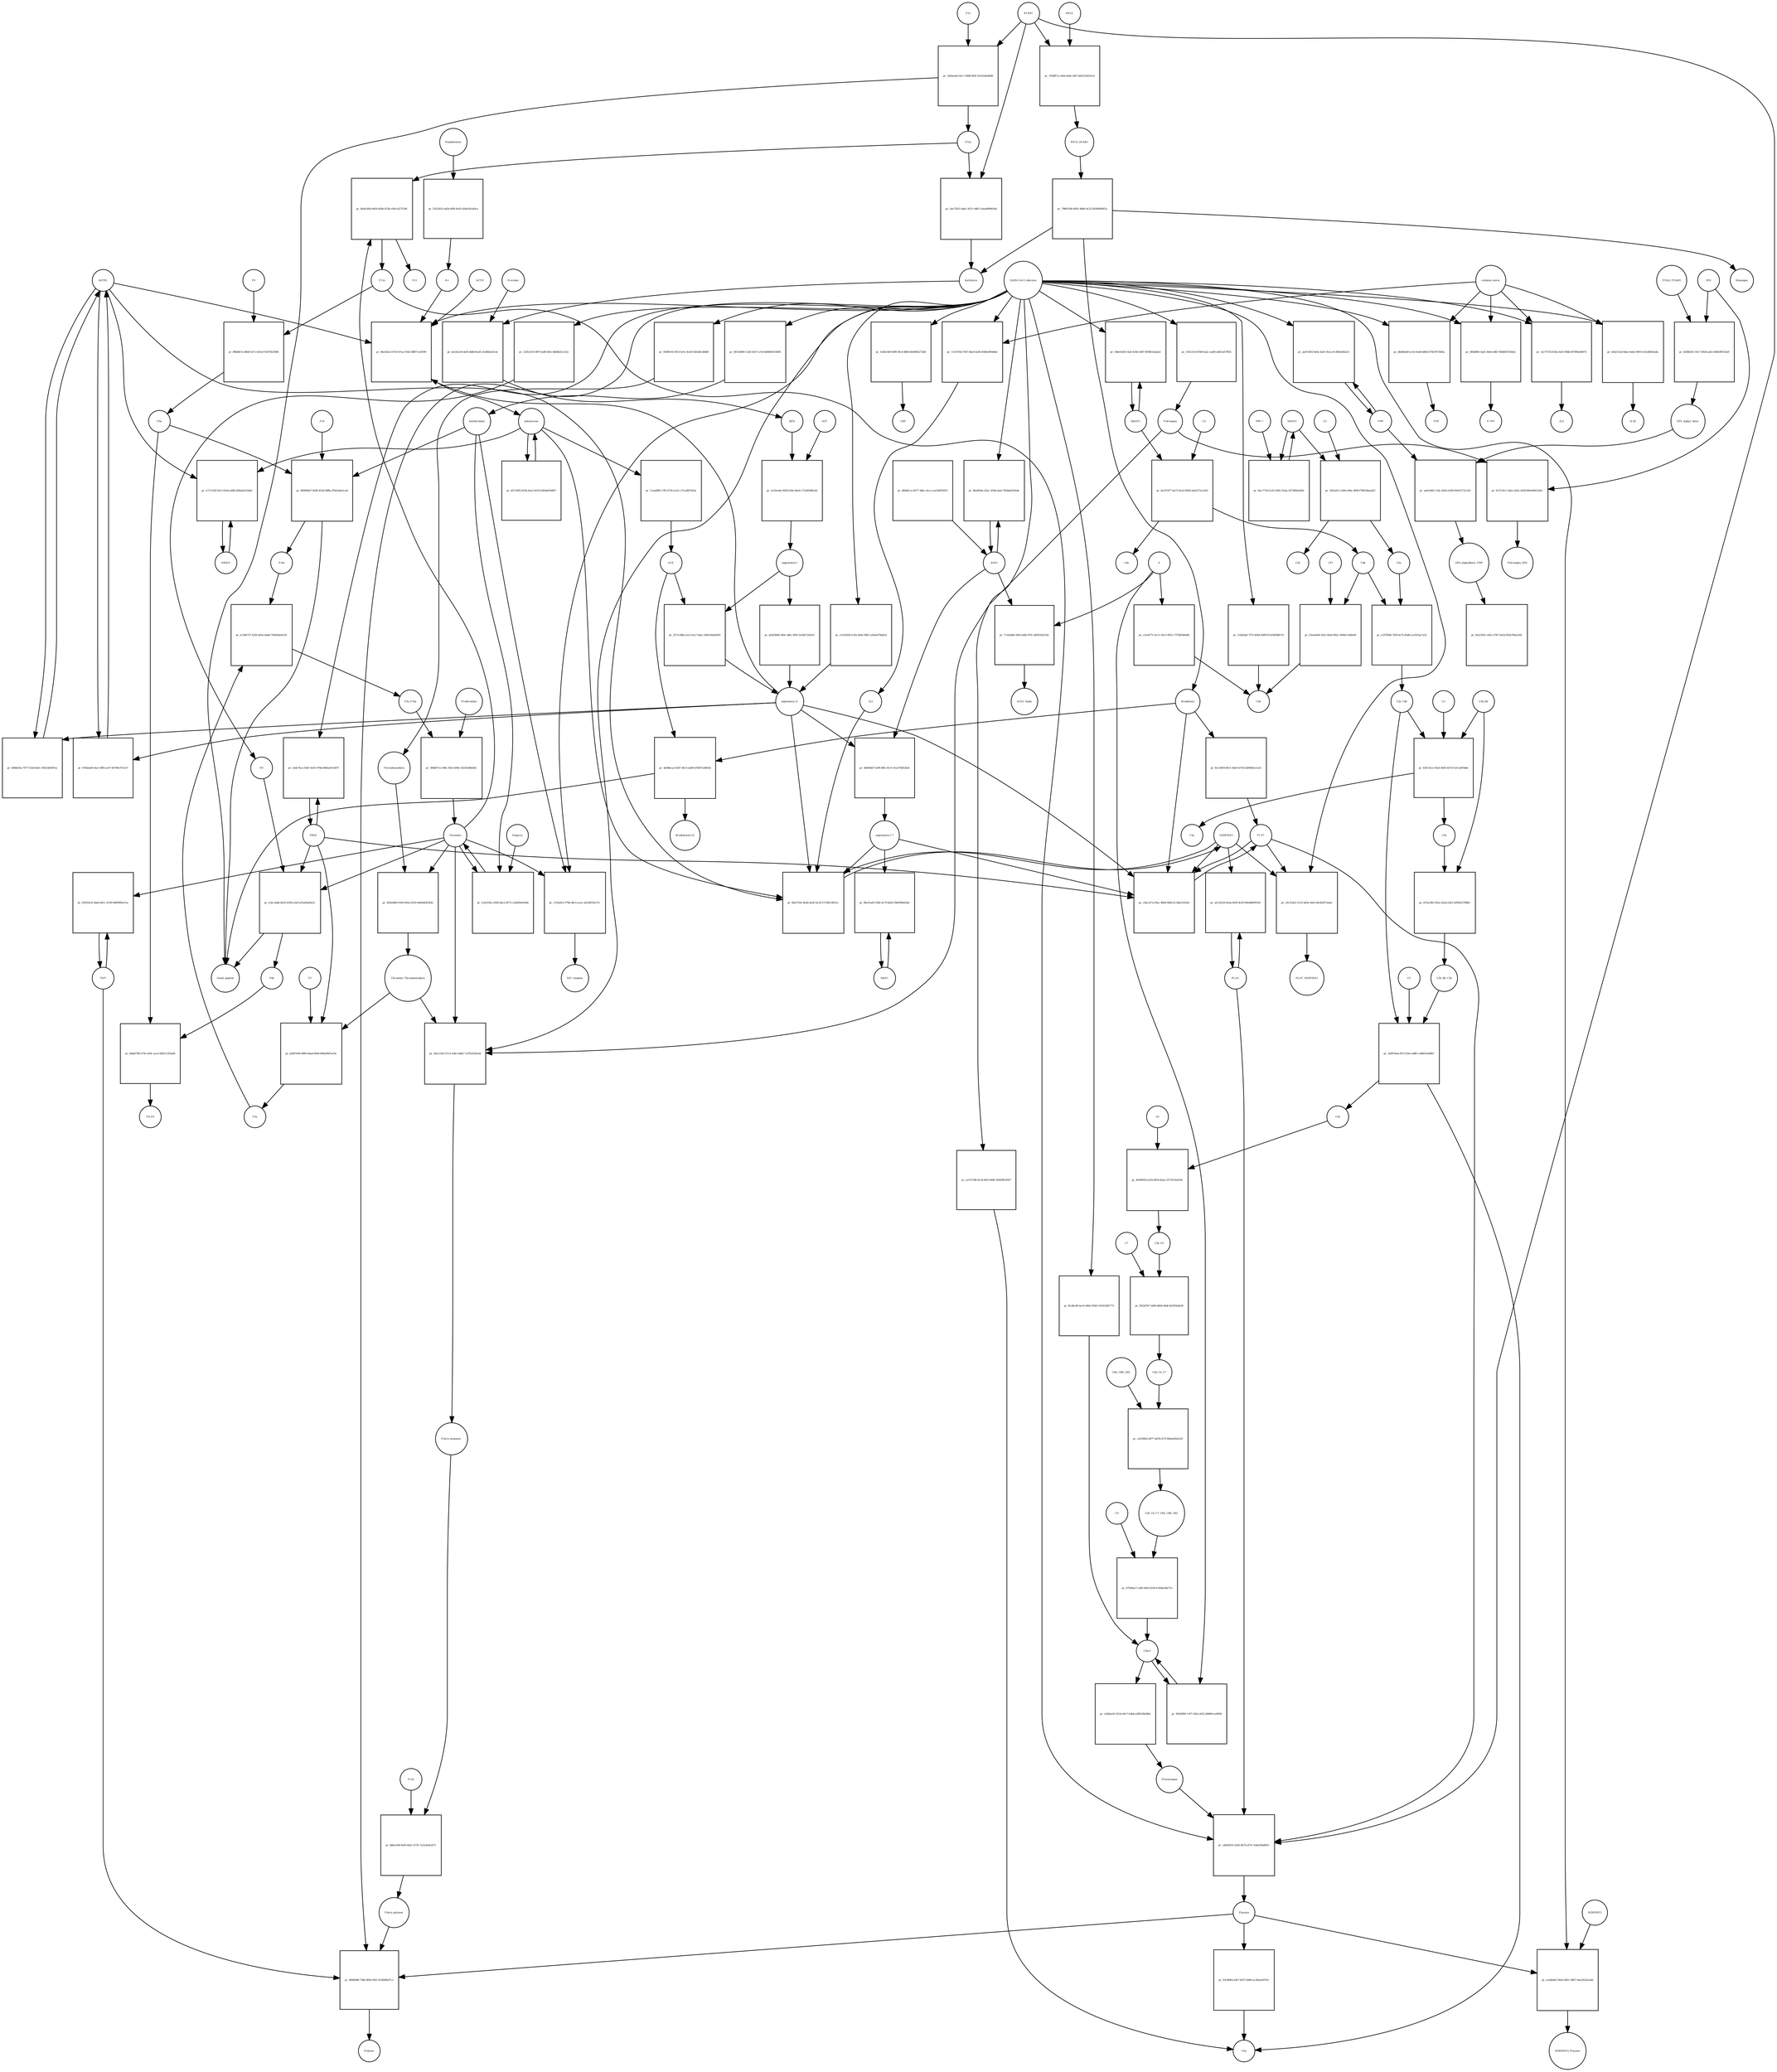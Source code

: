 strict digraph  {
F8 [annotation="urn_miriam_hgnc_3546|urn_miriam_taxonomy_9606", bipartite=0, cls=macromolecule, fontsize=4, label=F8, shape=circle];
"pr_a3ac3adb-0d32-4338-a3a9-ef1ad1bd5a5c" [annotation="", bipartite=1, cls=process, fontsize=4, label="pr_a3ac3adb-0d32-4338-a3a9-ef1ad1bd5a5c", shape=square];
"Small peptide" [annotation=urn_miriam_mesh_D010446, bipartite=0, cls=macromolecule, fontsize=4, label="Small peptide", shape=circle];
F8a [annotation="urn_miriam_hgnc.symbol_F8|urn_miriam_mesh_D015944|urn_miriam_taxonomy_9606", bipartite=0, cls=macromolecule, fontsize=4, label=F8a, shape=circle];
Thrombin [annotation="urn_miriam_hgnc_3535|urn_miriam_taxonomy_9606", bipartite=0, cls=macromolecule, fontsize=4, label=Thrombin, shape=circle];
PROC [annotation="urn_miriam_hgnc_9451|urn_miriam_taxonomy_9606", bipartite=0, cls=macromolecule, fontsize=4, label=PROC, shape=circle];
AGTR1 [annotation=urn_miriam_hgnc_336, bipartite=0, cls=macromolecule, fontsize=4, label=AGTR1, shape=circle];
"pr_fd9dd16a-7077-432d-befc-1f821db587ea" [annotation="", bipartite=1, cls=process, fontsize=4, label="pr_fd9dd16a-7077-432d-befc-1f821db587ea", shape=square];
"angiotensin II" [annotation="urn_miriam_obo.chebi_CHEBI%3A2718|urn_miriam_taxonomy_9606", bipartite=0, cls="simple chemical", fontsize=4, label="angiotensin II", shape=circle];
NR3C2 [annotation="", bipartite=0, cls=macromolecule, fontsize=4, label=NR3C2, shape=circle];
"pr_e711323f-f413-410d-a488-d58abb1624eb" [annotation="", bipartite=1, cls=process, fontsize=4, label="pr_e711323f-f413-410d-a488-d58abb1624eb", shape=square];
aldosterone [annotation="urn_miriam_obo.chebi_CHEBI%3A27584", bipartite=0, cls="simple chemical", fontsize=4, label=aldosterone, shape=circle];
"pr_d57cf6f5-655b-4ea2-bb7b-b5fde60366f7" [annotation="", bipartite=1, cls=process, fontsize=4, label="pr_d57cf6f5-655b-4ea2-bb7b-b5fde60366f7", shape=square];
SERPINE1 [annotation="", bipartite=0, cls=macromolecule, fontsize=4, label=SERPINE1, shape=circle];
"pr_6be57fd1-8e4b-4a45-bc30-27c9821491e1" [annotation="", bipartite=1, cls=process, fontsize=4, label="pr_6be57fd1-8e4b-4a45-bc30-27c9821491e1", shape=square];
"angiotensin I-7" [annotation="urn_miriam_obo.chebi_CHEBI%3A55438|urn_miriam_taxonomy_9606", bipartite=0, cls="simple chemical", fontsize=4, label="angiotensin I-7", shape=circle];
IL6 [annotation="urn_miriam_hgnc_6018|urn_miriam_taxonomy_9606", bipartite=0, cls=macromolecule, fontsize=4, label=IL6, shape=circle];
"pr_40a562a3-07c6-47aa-9342-88ff7ceef590" [annotation="", bipartite=1, cls=process, fontsize=4, label="pr_40a562a3-07c6-47aa-9342-88ff7ceef590", shape=square];
"SARS-CoV-2 infection" [annotation="urn_miriam_taxonomy_2697049|urn_miriam_mesh_D012327", bipartite=0, cls=phenotype, fontsize=4, label="SARS-CoV-2 infection", shape=circle];
"K+" [annotation="urn_miriam_obo.chebi_CHEBI%3A29103", bipartite=0, cls="simple chemical", fontsize=4, label="K+", shape=circle];
ACTH [annotation=urn_miriam_hgnc_9201, bipartite=0, cls="simple chemical", fontsize=4, label=ACTH, shape=circle];
"pr_cc01020b-5c83-444e-99b7-a34ee07bbd1d" [annotation="", bipartite=1, cls=process, fontsize=4, label="pr_cc01020b-5c83-444e-99b7-a34ee07bbd1d", shape=square];
Bradykinin [annotation="urn_miriam_obo.chebi_CHEBI%3A3165|urn_miriam_taxonomy_9606", bipartite=0, cls=macromolecule, fontsize=4, label=Bradykinin, shape=circle];
"pr_4a9bbcaa-63d7-4613-ab49-b76857a4663d" [annotation="", bipartite=1, cls=process, fontsize=4, label="pr_4a9bbcaa-63d7-4613-ab49-b76857a4663d", shape=square];
"Bradykinin(1-5)" [annotation="urn_miriam_mesh_C079000|urn_miriam_taxonomy_9606", bipartite=0, cls=macromolecule, fontsize=4, label="Bradykinin(1-5)", shape=circle];
ACE [annotation="urn_miriam_hgnc_2707|urn_miriam_taxonomy_9606", bipartite=0, cls=macromolecule, fontsize=4, label=ACE, shape=circle];
"pr_8e125ffd-6611-44e0-b754-d2096d1a1ea5" [annotation="", bipartite=1, cls=process, fontsize=4, label="pr_8e125ffd-6611-44e0-b754-d2096d1a1ea5", shape=square];
PLAT [annotation="urn_miriam_hgnc_9051|urn_miriam_taxonomy_9606", bipartite=0, cls=macromolecule, fontsize=4, label=PLAT, shape=circle];
"pr_478aba60-0acf-4ff8-ac67-66789c97a147" [annotation="", bipartite=1, cls=process, fontsize=4, label="pr_478aba60-0acf-4ff8-ac67-66789c97a147", shape=square];
MAS1 [annotation="", bipartite=0, cls=macromolecule, fontsize=4, label=MAS1, shape=circle];
"pr_8bc91a83-26bf-4c79-bd22-f9df369e62de" [annotation="", bipartite=1, cls=process, fontsize=4, label="pr_8bc91a83-26bf-4c79-bd22-f9df369e62de", shape=square];
Fibrinogen [annotation="urn_miriam_pubmed_19296670|urn_miriam_obo.go_GO%3A0005577|urn_miriam_hgnc_3661|urn_miriam_hgnc_3662|urn_miriam_hgnc_3694|urn_miriam_taxonomy_9606", bipartite=0, cls=complex, fontsize=4, label=Fibrinogen, shape=circle];
"pr_0e7219c1-5dee-443e-a058-8feb49651de5" [annotation="", bipartite=1, cls=process, fontsize=4, label="pr_0e7219c1-5dee-443e-a058-8feb49651de5", shape=square];
GP6 [annotation="urn_miriam_hgnc_HGNC%3A14388|urn_miriam_taxonomy_9606", bipartite=0, cls=macromolecule, fontsize=4, label=GP6, shape=circle];
Fibrinogen_GP6 [annotation="urn_miriam_pubmed_19296670|urn_miriam_obo.go_GO%3A0005577|urn_miriam_hgnc_HGNC%3A14388|urn_miriam_taxonomy_9606", bipartite=0, cls=complex, fontsize=4, label=Fibrinogen_GP6, shape=circle];
GP6_alpha2_beta1 [annotation="urn_miriam_pubmed_25051961|urn_miriam_taxonomy_10090|urn_miriam_hgnc_14338|urn_miriam_hgnc_6137|urn_miriam_hgnc_6153", bipartite=0, cls=complex, fontsize=4, label=GP6_alpha2_beta1, shape=circle];
"pr_aa6c0d2f-124c-4d16-a938-09451272c243" [annotation="", bipartite=1, cls=process, fontsize=4, label="pr_aa6c0d2f-124c-4d16-a938-09451272c243", shape=square];
VWF [annotation="urn_miriam_hgnc_12726|urn_miriam_taxonomy_9606", bipartite=0, cls=macromolecule, fontsize=4, label=VWF, shape=circle];
GP6_alpha2beta1_VWF [annotation="urn_miriam_pubmed_25051961|urn_miriam_taxonomy_10090|urn_miriam_hgnc_14338|urn_miriam_hgnc_6137|urn_miriam_hgnc_6153|urn_miriam_hgnc_12726", bipartite=0, cls=complex, fontsize=4, label=GP6_alpha2beta1_VWF, shape=circle];
"pr_42fb8291-5417-4928-aefa-658b3f951be9" [annotation="", bipartite=1, cls=process, fontsize=4, label="pr_42fb8291-5417-4928-aefa-658b3f951be9", shape=square];
ITGA2_ITGAB1 [annotation="urn_miriam_intact_EBI-16428357|urn_miriam_hgnc_6137|urn_miriam_hgnc_6153|urn_miriam_taxonomy_9606", bipartite=0, cls=complex, fontsize=4, label=ITGA2_ITGAB1, shape=circle];
"pr_05a5393c-e85c-47b7-be5d-f02b79d2e345" [annotation="", bipartite=1, cls="omitted process", fontsize=4, label="pr_05a5393c-e85c-47b7-be5d-f02b79d2e345", shape=square];
"Fibrin polymer" [annotation="urn_miriam_mesh_C465961|urn_miriam_taxonomy_9606", bipartite=0, cls=macromolecule, fontsize=4, label="Fibrin polymer", shape=circle];
"pr_4806fd8f-73b6-4f6b-9561-fe300dfef7c2" [annotation="", bipartite=1, cls=process, fontsize=4, label="pr_4806fd8f-73b6-4f6b-9561-fe300dfef7c2", shape=square];
"D-dimer" [annotation="urn_miriam_pubmed_19008457|urn_miriam_mesh_C036309|urn_miriam_taxonomy_9606", bipartite=0, cls=macromolecule, fontsize=4, label="D-dimer", shape=circle];
Plasmin [annotation="urn_miriam_hgnc.symbol_PLG|urn_miriam_mesh_D005341|urn_miriam_brenda_3.4.21.7|urn_miriam_taxonomy_9606", bipartite=0, cls=macromolecule, fontsize=4, label=Plasmin, shape=circle];
TAFI [annotation="urn_miriam_hgnc_1546|urn_miriam_taxonomy_9606", bipartite=0, cls=macromolecule, fontsize=4, label=TAFI, shape=circle];
"Fibrin monomer" [annotation="urn_miriam_mesh_C011468|urn_miriam_taxonomy_9606", bipartite=0, cls=macromolecule, fontsize=4, label="Fibrin monomer", shape=circle];
"pr_b8fac049-6ef0-442c-b735-7a21de9a2671" [annotation="", bipartite=1, cls=process, fontsize=4, label="pr_b8fac049-6ef0-442c-b735-7a21de9a2671", shape=square];
F13a [annotation="urn_miriam_hgnc.symbol_F13|urn_miriam_mesh_D026122|urn_miriam_brenda_2.3.2.13|urn_miriam_taxonomy_9606", bipartite=0, cls=macromolecule, fontsize=4, label=F13a, shape=circle];
"pr_dbb46eb9-ec2d-4edd-b8b9-d78c9f729d3a" [annotation="", bipartite=1, cls=process, fontsize=4, label="pr_dbb46eb9-ec2d-4edd-b8b9-d78c9f729d3a", shape=square];
TNF [annotation="urn_miriam_hgnc_11892|urn_miriam_taxonomy_9606", bipartite=0, cls=macromolecule, fontsize=4, label=TNF, shape=circle];
"cytokine storm" [annotation="urn_miriam_pubmed_2504360|urn_miriam_taxonomy_9606", bipartite=0, cls=phenotype, fontsize=4, label="cytokine storm", shape=circle];
"pr_03c8f0fd-a0e7-4637-b669-ac2bb2ed7621" [annotation="", bipartite=1, cls=process, fontsize=4, label="pr_03c8f0fd-a0e7-4637-b669-ac2bb2ed7621", shape=square];
C5a [annotation="urn_miriam_hgnc.symbol_C5|urn_miriam_mesh_D015936|urn_miriam_taxonomy_9606", bipartite=0, cls=macromolecule, fontsize=4, label=C5a, shape=circle];
"pr_e3bb2e43-9124-49c7-b3b8-a28f169a9fb4" [annotation="", bipartite=1, cls=process, fontsize=4, label="pr_e3bb2e43-9124-49c7-b3b8-a28f169a9fb4", shape=square];
Plasminogen [annotation="urn_miriam_hgnc_9071|urn_miriam_taxonomy_9606", bipartite=0, cls=macromolecule, fontsize=4, label=Plasminogen, shape=circle];
"C5b-9" [annotation="urn_miriam_obo.go_GO%3A0005579|urn_miriam_mesh_D015938|urn_miriam_mesh_D050776|urn_miriam_hgnc_1339|urn_miriam_hgnc_1346|urn_miriam_hgnc_1352|urn_miriam_hgnc_1353|urn_miriam_hgnc_1354|urn_miriam_hgnc_1358|urn_miriam_taxonomy_9606", bipartite=0, cls=complex, fontsize=4, label="C5b-9", shape=circle];
C2 [annotation="urn_miriam_hgnc_1248|urn_miriam_taxonomy_9606", bipartite=0, cls=macromolecule, fontsize=4, label=C2, shape=circle];
"pr_34f3a911-a045-406c-8f08-f78b10baed25" [annotation="", bipartite=1, cls=process, fontsize=4, label="pr_34f3a911-a045-406c-8f08-f78b10baed25", shape=square];
C2a [annotation="urn_miriam_hgnc.symbol_C2|urn_miriam_mesh_D050678|urn_miriam_taxonomy_9606", bipartite=0, cls=macromolecule, fontsize=4, label=C2a, shape=circle];
C2b [annotation="urn_miriam_hgnc.symbol_C2|urn_miriam_mesh_D050679|urn_miriam_taxonomy_9606", bipartite=0, cls=macromolecule, fontsize=4, label=C2b, shape=circle];
MASP1 [annotation="urn_miriam_hgnc_6901|urn_miriam_taxonomy_9606", bipartite=0, cls=macromolecule, fontsize=4, label=MASP1, shape=circle];
"pr_4fbd8fbf-5ad1-4b0e-b8b7-80d0837b56e2" [annotation="", bipartite=1, cls=process, fontsize=4, label="pr_4fbd8fbf-5ad1-4b0e-b8b7-80d0837b56e2", shape=square];
IL2RA [annotation="urn_miriam_hgnc_6008|urn_miriam_taxonomy_9606", bipartite=0, cls=macromolecule, fontsize=4, label=IL2RA, shape=circle];
"pr_1a1757d3-834a-4ef3-96bb-f87896e84f74" [annotation="", bipartite=1, cls=process, fontsize=4, label="pr_1a1757d3-834a-4ef3-96bb-f87896e84f74", shape=square];
IL8 [annotation="urn_miriam_hgnc_6025|urn_miriam_taxonomy_9606", bipartite=0, cls=macromolecule, fontsize=4, label=IL8, shape=circle];
"pr_a15157db-0c24-481f-b84f-39362ffe9507" [annotation="", bipartite=1, cls=process, fontsize=4, label="pr_a15157db-0c24-481f-b84f-39362ffe9507", shape=square];
"pr_1114781d-7fd7-4be4-be0b-459be0f0d4de" [annotation="", bipartite=1, cls=process, fontsize=4, label="pr_1114781d-7fd7-4be4-be0b-459be0f0d4de", shape=square];
"pr_42b2132d-6dea-4ede-9491-b15edf642a8a" [annotation="", bipartite=1, cls=process, fontsize=4, label="pr_42b2132d-6dea-4ede-9491-b15edf642a8a", shape=square];
IL1B [annotation="urn_miriam_hgnc_5992|urn_miriam_taxonomy_9606", bipartite=0, cls=macromolecule, fontsize=4, label=IL1B, shape=circle];
Prorenin [annotation="urn_miriam_hgnc_9958|urn_miriam_taxonomy_9606", bipartite=0, cls=macromolecule, fontsize=4, label=Prorenin, shape=circle];
"pr_da1d2ce8-def4-4d8d-8e26-cfa9b62e5e3a" [annotation="", bipartite=1, cls=process, fontsize=4, label="pr_da1d2ce8-def4-4d8d-8e26-cfa9b62e5e3a", shape=square];
REN [annotation="urn_miriam_hgnc.symbol_REN|urn_miriam_taxonomy_9606", bipartite=0, cls=macromolecule, fontsize=4, label=REN, shape=circle];
Kallikrein [annotation="urn_miriam_hgnc.symbol_KLKB1|urn_miriam_mesh_D020842|urn_miriam_brenda_3.4.21.34|urn_miriam_taxonomy_9606", bipartite=0, cls=macromolecule, fontsize=4, label=Kallikrein, shape=circle];
KLKB1 [annotation="urn_miriam_hgnc_6371|urn_miriam_taxonomy_9606", bipartite=0, cls=macromolecule, fontsize=4, label=KLKB1, shape=circle];
"pr_3ee73021-b6a1-457c-94b7-cbaa989903e8" [annotation="", bipartite=1, cls=process, fontsize=4, label="pr_3ee73021-b6a1-457c-94b7-cbaa989903e8", shape=square];
F12a [annotation="urn_miriam_hgnc.symbol_F12|urn_miriam_mesh_D015956|urn_miriam_brenda_3.4.21.38|urn_miriam_taxonomy_9606", bipartite=0, cls=macromolecule, fontsize=4, label=F12a, shape=circle];
"pr_5f490c92-0f10-4c6c-8cd5-0d32bfc4b66f" [annotation="", bipartite=1, cls=process, fontsize=4, label="pr_5f490c92-0f10-4c6c-8cd5-0d32bfc4b66f", shape=square];
Thrombomodulin [annotation="urn_miriam_hgnc_11784|urn_miriam_taxonomy_9606", bipartite=0, cls=macromolecule, fontsize=4, label=Thrombomodulin, shape=circle];
"pr_ecdde8e5-90a6-482c-96b7-9aa1822ee3ab" [annotation="", bipartite=1, cls=process, fontsize=4, label="pr_ecdde8e5-90a6-482c-96b7-9aa1822ee3ab", shape=square];
SERPINF2 [annotation="urn_miriam_hgnc_9075|urn_miriam_taxonomy_9606", bipartite=0, cls=macromolecule, fontsize=4, label=SERPINF2, shape=circle];
SERPINF2_Plasmin [annotation="urn_miriam_pubmed_2437112|urn_miriam_biogrid_314240|urn_miriam_hgnc_9075|urn_miriam_mesh_D005341|urn_miriam_taxonomy_9606", bipartite=0, cls=complex, fontsize=4, label=SERPINF2_Plasmin, shape=circle];
"pr_11db2bef-7f75-4944-8099-87a03858817d" [annotation="", bipartite=1, cls=process, fontsize=4, label="pr_11db2bef-7f75-4944-8099-87a03858817d", shape=square];
C4d [annotation="urn_miriam_hgnc.symbol_C4b|urn_miriam_mesh_C032261|urn_miriam_taxonomy_9606", bipartite=0, cls=macromolecule, fontsize=4, label=C4d, shape=circle];
"pr_ffcd6c98-be14-48b2-9540-1914528f1775" [annotation="", bipartite=1, cls=process, fontsize=4, label="pr_ffcd6c98-be14-48b2-9540-1914528f1775", shape=square];
"pr_cbdc7bca-63b7-4e61-87bb-8fb4a431467f" [annotation="", bipartite=1, cls=process, fontsize=4, label="pr_cbdc7bca-63b7-4e61-87bb-8fb4a431467f", shape=square];
"pr_aed7e4f2-9a9a-4a01-9a1a-0c380a83b2c4" [annotation="", bipartite=1, cls=process, fontsize=4, label="pr_aed7e4f2-9a9a-4a01-9a1a-0c380a83b2c4", shape=square];
"pr_3c6bc640-84f0-4fc4-8bf8-b0e9982272b0" [annotation="", bipartite=1, cls=process, fontsize=4, label="pr_3c6bc640-84f0-4fc4-8bf8-b0e9982272b0", shape=square];
CRP [annotation="urn_miriam_hgnc_2367|urn_miriam_taxonomy_9606", bipartite=0, cls=macromolecule, fontsize=4, label=CRP, shape=circle];
"pr_9024f90f-1107-42b3-af22-d98061ce8958" [annotation="", bipartite=1, cls=process, fontsize=4, label="pr_9024f90f-1107-42b3-af22-d98061ce8958", shape=square];
S [annotation="urn_miriam_uniprot_P0DTC2|urn_miriam_uniprot_P59594|urn_miriam_taxonomy_2697049", bipartite=0, cls=macromolecule, fontsize=4, label=S, shape=circle];
"pr_c3ce877c-6c7c-45c3-9f32-c7f7d05064d8" [annotation="", bipartite=1, cls=process, fontsize=4, label="pr_c3ce877c-6c7c-45c3-9f32-c7f7d05064d8", shape=square];
"pr_5bf49dd7-fa99-4f8c-9c31-61e279d52be0" [annotation="", bipartite=1, cls=process, fontsize=4, label="pr_5bf49dd7-fa99-4f8c-9c31-61e279d52be0", shape=square];
ACE2 [annotation="urn_miriam_hgnc_13557|urn_miriam_taxonomy_9606", bipartite=0, cls=macromolecule, fontsize=4, label=ACE2, shape=circle];
"pr_df6db1ce-6077-44bc-afce-cea52887bf53" [annotation="", bipartite=1, cls=process, fontsize=4, label="pr_df6db1ce-6077-44bc-afce-cea52887bf53", shape=square];
"pr_7110a6b4-5603-4dfe-87fc-aff9556321dc" [annotation="", bipartite=1, cls=process, fontsize=4, label="pr_7110a6b4-5603-4dfe-87fc-aff9556321dc", shape=square];
ACE2_Spike [annotation="urn_miriam_pdb_6CS2|urn_miriam_hgnc_13557|urn_miriam_uniprot_P0DTC2|urn_miriam_taxonomy_9606|urn_miriam_taxonomy_2697049", bipartite=0, cls=complex, fontsize=4, label=ACE2_Spike, shape=circle];
"pr_8fa0954a-d3ac-4548-abaf-7b04de6302de" [annotation="", bipartite=1, cls=process, fontsize=4, label="pr_8fa0954a-d3ac-4548-abaf-7b04de6302de", shape=square];
"pr_00143800-1226-4167-a7e9-b66600314085" [annotation="", bipartite=1, cls=process, fontsize=4, label="pr_00143800-1226-4167-a7e9-b66600314085", shape=square];
Antithrombin [annotation="urn_miriam_hgnc_775|urn_miriam_taxonomy_9606", bipartite=0, cls=macromolecule, fontsize=4, label=Antithrombin, shape=circle];
"pr_12052310-d87f-4a8f-bf5e-4b8db33c252c" [annotation="", bipartite=1, cls=process, fontsize=4, label="pr_12052310-d87f-4a8f-bf5e-4b8db33c252c", shape=square];
C4b [annotation="urn_miriam_hgnc_1324|urn_miriam_taxonomy_9606", bipartite=0, cls=macromolecule, fontsize=4, label=C4b, shape=circle];
"pr_53ee6444-35e5-40a0-802c-069d1c5d6e69" [annotation="", bipartite=1, cls=process, fontsize=4, label="pr_53ee6444-35e5-40a0-802c-069d1c5d6e69", shape=square];
CFI [annotation="urn_miriam_hgnc_2771|urn_miriam_taxonomy_9606", bipartite=0, cls=macromolecule, fontsize=4, label=CFI, shape=circle];
C3b [annotation="urn_miriam_hgnc.symbol_C3|urn_miriam_mesh_D003179|urn_miriam_taxonomy_9606", bipartite=0, cls=macromolecule, fontsize=4, label=C3b, shape=circle];
"pr_ef32e380-583a-42ad-a5b3-5e90425788b5" [annotation="", bipartite=1, cls=process, fontsize=4, label="pr_ef32e380-583a-42ad-a5b3-5e90425788b5", shape=square];
C3b_Bb [annotation="urn_miriam_pubmed_12440962|urn_miriam_brenda_3.4.21.47|urn_miriam_mesh_D051561|urn_miriam_mesh_D003179|urn_miriam_hgnc_1037|urn_miriam_taxonomy_9606", bipartite=0, cls=complex, fontsize=4, label=C3b_Bb, shape=circle];
C3b_Bb_C3b [annotation="urn_miriam_pubmed_12440962|urn_miriam_brenda_34.4.21.47|urn_miriam_mesh_D051566|urn_miriam_mesh_D003179|urn_miriam_hgnc_1037|urn_miriam_taxonomy_9606", bipartite=0, cls=complex, fontsize=4, label=C3b_Bb_C3b, shape=circle];
"pr_e197f0d6-763f-4a75-85d6-ca181faa7a52" [annotation="", bipartite=1, cls=process, fontsize=4, label="pr_e197f0d6-763f-4a75-85d6-ca181faa7a52", shape=square];
C2a_C4b [annotation="urn_miriam_mesh_D051574|urn_miriam_brenda_3.4.21.43|urn_miriam_mesh_D050678|urn_miriam_hgnc_1324|urn_miriam_taxonomy_9606", bipartite=0, cls=complex, fontsize=4, label=C2a_C4b, shape=circle];
C4 [annotation="urn_miriam_mesh_D00318|urn_miriam_taxonomy_9606", bipartite=0, cls=macromolecule, fontsize=4, label=C4, shape=circle];
"pr_6a167477-ba73-4a1d-992d-0a42372ca563" [annotation="", bipartite=1, cls=process, fontsize=4, label="pr_6a167477-ba73-4a1d-992d-0a42372ca563", shape=square];
C4a [annotation="urn_miriam_hgnc_1323|urn_miriam_taxonomy_9606", bipartite=0, cls=macromolecule, fontsize=4, label=C4a, shape=circle];
MASP2 [annotation="urn_miriam_hgnc_6902|urn_miriam_taxonomy_9606", bipartite=0, cls=macromolecule, fontsize=4, label=MASP2, shape=circle];
"pr_fdcc77e9-2c61-4941-91da-2073bfba9d20" [annotation="", bipartite=1, cls=process, fontsize=4, label="pr_fdcc77e9-2c61-4941-91da-2073bfba9d20", shape=square];
MBL2 [annotation="urn_miriam_hgnc_6902|urn_miriam_taxonomy_9606", bipartite=0, cls=macromolecule, fontsize=4, label=MBL2, shape=circle];
"pr_5b6e43e8-14a0-429e-b387-8f5861ebafa2" [annotation="", bipartite=1, cls=process, fontsize=4, label="pr_5b6e43e8-14a0-429e-b387-8f5861ebafa2", shape=square];
PLAU [annotation="urn_miriam_hgnc_9052|urn_miriam_taxonomy_9606", bipartite=0, cls=macromolecule, fontsize=4, label=PLAU, shape=circle];
"pr_afc24229-d1da-463f-9e29-00edb8f09100" [annotation="", bipartite=1, cls=process, fontsize=4, label="pr_afc24229-d1da-463f-9e29-00edb8f09100", shape=square];
C5b_C6_C7_C8A_C8B_C8G [annotation="urn_miriam_pubmed_28630159|urn_miriam_mesh_C042295|urn_miriam_mesh_D050776|urn_miriam_hgnc_1339|urn_miriam_hgnc_1352|urn_miriam_hgnc_1353|urn_miriam_hgnc_1354|urn_miriam_taxonomy_9606", bipartite=0, cls=complex, fontsize=4, label=C5b_C6_C7_C8A_C8B_C8G, shape=circle];
"pr_07928ae7-e3bf-445f-b558-67d3be56b77a" [annotation="", bipartite=1, cls=process, fontsize=4, label="pr_07928ae7-e3bf-445f-b558-67d3be56b77a", shape=square];
C9 [annotation="urn_miriam_hgnc_1358|urn_miriam_taxonomy_9606", bipartite=0, cls=macromolecule, fontsize=4, label=C9, shape=circle];
C5b_C6_C7 [annotation="urn_miriam_pubmed_28630159|urn_miriam_mesh_C037453|urn_miriam_mesh_D050776|urn_miriam_hgnc_1339|urn_miriam_hgnc_1346|urn_miriam_taxonomy_9606", bipartite=0, cls=complex, fontsize=4, label=C5b_C6_C7, shape=circle];
"pr_c45390e5-bf77-4d7b-917f-f8e6e85eb322" [annotation="", bipartite=1, cls=process, fontsize=4, label="pr_c45390e5-bf77-4d7b-917f-f8e6e85eb322", shape=square];
C8A_C8B_C8G [annotation="urn_miriam_mesh_D003185|urn_miriam_hgnc_1353|urn_miriam_hgnc_1352|urn_miriam_hgnc_1354|urn_miriam_taxonomy_9606", bipartite=0, cls=complex, fontsize=4, label=C8A_C8B_C8G, shape=circle];
C5b_C6 [annotation="urn_miriam_mesh_C050974|urn_miriam_mesh_D050776|urn_miriam_hgnc_1339|urn_miriam_taxonomy_9606", bipartite=0, cls=complex, fontsize=4, label=C5b_C6, shape=circle];
"pr_f502d7b7-3d09-4858-9bdf-6fcff5fabf29" [annotation="", bipartite=1, cls=process, fontsize=4, label="pr_f502d7b7-3d09-4858-9bdf-6fcff5fabf29", shape=square];
C7 [annotation="urn_miriam_hgnc_HGNC%3A1346|urn_miriam_taxonomy_9606", bipartite=0, cls=macromolecule, fontsize=4, label=C7, shape=circle];
C5b [annotation="urn_miriam_hgnc.symbol_C5|urn_miriam_mesh_D050776|urn_miriam_taxonomy_9606", bipartite=0, cls=macromolecule, fontsize=4, label=C5b, shape=circle];
"pr_4634f059-a524-4854-82aa-3373553e010e" [annotation="", bipartite=1, cls=process, fontsize=4, label="pr_4634f059-a524-4854-82aa-3373553e010e", shape=square];
C6 [annotation="urn_miriam_hgnc_1339|urn_miriam_taxonomy_9606", bipartite=0, cls=macromolecule, fontsize=4, label=C6, shape=circle];
C5 [annotation="urn_miriam_hgnc_1331|urn_miriam_taxonomy_9606", bipartite=0, cls=macromolecule, fontsize=4, label=C5, shape=circle];
"pr_3a897ba4-f672-43e2-a88f-c5d601ed58b7" [annotation="", bipartite=1, cls=process, fontsize=4, label="pr_3a897ba4-f672-43e2-a88f-c5d601ed58b7", shape=square];
C3 [annotation="urn_miriam_hgnc_1318|urn_miriam_taxonomy_9606", bipartite=0, cls=macromolecule, fontsize=4, label=C3, shape=circle];
"pr_83fc55ce-45a6-4505-827d-5cfc3aff4bde" [annotation="", bipartite=1, cls=process, fontsize=4, label="pr_83fc55ce-45a6-4505-827d-5cfc3aff4bde", shape=square];
C3a [annotation="urn_miriam_hgnc.symbol_C3|urn_miriam_mesh_D015926|urn_miriam_taxonomy_9606", bipartite=0, cls=macromolecule, fontsize=4, label=C3a, shape=circle];
"pr_483ed8f0-9306-445a-8250-0d04db3f249e" [annotation="", bipartite=1, cls=process, fontsize=4, label="pr_483ed8f0-9306-445a-8250-0d04db3f249e", shape=square];
Thrombin_Thrombomodulin [annotation="urn_miriam_pubmed_6282863|urn_miriam_taxonomy_9986|urn_miriam_biogrid_283352|urn_miriam_mesh_D013917|urn_miriam_hgnc_11784", bipartite=0, cls=complex, fontsize=4, label=Thrombin_Thrombomodulin, shape=circle];
"pr_92ac21b1-67c2-43bc-bd82-7cd7b332dc0d" [annotation="", bipartite=1, cls=process, fontsize=4, label="pr_92ac21b1-67c2-43bc-bd82-7cd7b332dc0d", shape=square];
KNG1_KLKB1 [annotation="urn_miriam_pubmed_17598838|urn_miriam_intact_EBI-10087151|urn_miriam_hgnc_6371|urn_miriam_hgnc_6383|urn_miriam_taxonomy_9606", bipartite=0, cls=complex, fontsize=4, label=KNG1_KLKB1, shape=circle];
"pr_798931d0-4691-4b80-9c25-fb5900bf9f1a" [annotation="", bipartite=1, cls=process, fontsize=4, label="pr_798931d0-4691-4b80-9c25-fb5900bf9f1a", shape=square];
Kininogen [annotation="urn_miriam_hgnc.symbol_KNG1|urn_miriam_mesh_D019679|urn_miriam_taxonomy_9606", bipartite=0, cls=macromolecule, fontsize=4, label=Kininogen, shape=circle];
"pr_554123c8-f048-4a2c-aed9-edfe3e57ff5b" [annotation="", bipartite=1, cls=process, fontsize=4, label="pr_554123c8-f048-4a2c-aed9-edfe3e57ff5b", shape=square];
"angiotensin I" [annotation="urn_miriam_obo.chebi_CHEBI%3A2718|urn_miriam_taxonomy_9606", bipartite=0, cls="simple chemical", fontsize=4, label="angiotensin I", shape=circle];
"pr_a6583849-369c-4dfc-9f45-5e5df11b5015" [annotation="", bipartite=1, cls=process, fontsize=4, label="pr_a6583849-369c-4dfc-9f45-5e5df11b5015", shape=square];
"pr_c8c324e2-5123-4d3a-9a0f-0dc8a057ea6a" [annotation="", bipartite=1, cls=process, fontsize=4, label="pr_c8c324e2-5123-4d3a-9a0f-0dc8a057ea6a", shape=square];
PLAT_SERPINE1 [annotation="urn_miriam_pubmed_22449964|urn_miriam_intact_EBI-7800882|urn_miriam_hgnc_9051|urn_miriam_hgnc_8593|urn_miriam_taxonomy_9606", bipartite=0, cls=complex, fontsize=4, label=PLAT_SERPINE1, shape=circle];
"pr_05035ec8-3da0-461c-9138-9d0f96f4e7ee" [annotation="", bipartite=1, cls=process, fontsize=4, label="pr_05035ec8-3da0-461c-9138-9d0f96f4e7ee", shape=square];
"pr_c8ac2e7a-f9ac-48b8-9fdb-b114ba3335e8" [annotation="", bipartite=1, cls=process, fontsize=4, label="pr_c8ac2e7a-f9ac-48b8-9fdb-b114ba3335e8", shape=square];
"pr_1145a6c5-f7b6-48c5-acec-a6148536c37c" [annotation="", bipartite=1, cls=process, fontsize=4, label="pr_1145a6c5-f7b6-48c5-acec-a6148536c37c", shape=square];
"TAT complex" [annotation="urn_miriam_pubmed_22930518|urn_miriam_mesh_C046193|urn_miriam_mesh_D013917|urn_miriam_hgnc_775|urn_miriam_taxonomy_9606", bipartite=0, cls=complex, fontsize=4, label="TAT complex", shape=circle];
"pr_cd0d3919-3a56-4674-af74-7e8a038a8651" [annotation="", bipartite=1, cls=process, fontsize=4, label="pr_cd0d3919-3a56-4674-af74-7e8a038a8651", shape=square];
F11a [annotation="urn_miriam_hgnc.symbol_F11|urn_miriam_mesh_D015945|urn_miriam_brenda_3.4.21.27|urn_miriam_taxonomy_9606", bipartite=0, cls=macromolecule, fontsize=4, label=F11a, shape=circle];
"pr_5cbc939c-e93b-4bc2-8573-c26d39e9249e" [annotation="", bipartite=1, cls=process, fontsize=4, label="pr_5cbc939c-e93b-4bc2-8573-c26d39e9249e", shape=square];
Heparin [annotation="urn_miriam_pubmed_708377|urn_miriam_obo.chebi_CHEBI%3A28304|urn_miriam_taxonomy_9606", bipartite=0, cls="simple chemical", fontsize=4, label=Heparin, shape=circle];
Prothrombin [annotation="urn_miriam_hgnc_3535|urn_miriam_taxonomy_9606", bipartite=0, cls=macromolecule, fontsize=4, label=Prothrombin, shape=circle];
"pr_366b971a-188c-45e5-b9dc-45241b9befb1" [annotation="", bipartite=1, cls=process, fontsize=4, label="pr_366b971a-188c-45e5-b9dc-45241b9befb1", shape=square];
F5a_F10a [annotation="urn_miriam_pubmed_2303476|urn_miriam_mesh_C022475|urn_miriam_mesh_D15943|urn_miriam_mesh_D015951|urn_miriam_taxonomy_9606", bipartite=0, cls=complex, fontsize=4, label=F5a_F10a, shape=circle];
F10a [annotation="urn_miriam_hgnc.symbol_F10|urn_miriam_mesh_D015951|urn_miriam_brenda_3.4.21.6|urn_miriam_taxonomy_9606", bipartite=0, cls=macromolecule, fontsize=4, label=F10a, shape=circle];
"pr_ec3b4757-4250-465e-be6d-700a99a61f20" [annotation="", bipartite=1, cls=process, fontsize=4, label="pr_ec3b4757-4250-465e-be6d-700a99a61f20", shape=square];
F5a [annotation="urn_miriam_hgnc.symbol_F5|urn_miriam_mesh_D015943|urn_miriam_taxonomy_9606", bipartite=0, cls=macromolecule, fontsize=4, label=F5a, shape=circle];
F5 [annotation="urn_miriam_hgnc_3541|urn_miriam_taxonomy_9606", bipartite=0, cls=macromolecule, fontsize=4, label=F5, shape=circle];
"pr_b3b97e66-98f9-44ad-859d-096a99d7ac0e" [annotation="", bipartite=1, cls=process, fontsize=4, label="pr_b3b97e66-98f9-44ad-859d-096a99d7ac0e", shape=square];
F9a [annotation="urn_miriam_hgnc.symbol_F9|urn_miriam_mesh_D015949|urn_miriam_taxonomy_9606", bipartite=0, cls=macromolecule, fontsize=4, label=F9a, shape=circle];
"pr_0ddaf788-274e-429c-ace3-0bf5c15f5ad9" [annotation="", bipartite=1, cls=process, fontsize=4, label="pr_0ddaf788-274e-429c-ace3-0bf5c15f5ad9", shape=square];
F8_F9 [annotation="urn_miriam_pubmed_22471307|urn_miriam_hgnc_3546|urn_miriam_hgnc_35531|urn_miriam_intact_EBI-11621595|urn_miriam_taxonomy_9606", bipartite=0, cls=complex, fontsize=4, label=F8_F9, shape=circle];
F9 [annotation="urn_miriam_hgnc_35531|urn_miriam_taxonomy_9606", bipartite=0, cls=macromolecule, fontsize=4, label=F9, shape=circle];
"pr_8f8d4b7a-86b8-427c-b55d-67d57fb350fb" [annotation="", bipartite=1, cls=process, fontsize=4, label="pr_8f8d4b7a-86b8-427c-b55d-67d57fb350fb", shape=square];
"pr_7056ff7a-cb44-4a8e-af67-bd3512b101c6" [annotation="", bipartite=1, cls=process, fontsize=4, label="pr_7056ff7a-cb44-4a8e-af67-bd3512b101c6", shape=square];
KNG1 [annotation="urn_miriam_hgnc.symbol_6383|urn_miriam_taxonomy_9606", bipartite=0, cls=macromolecule, fontsize=4, label=KNG1, shape=circle];
"pr_8a9a1f64-9d59-456b-913b-c041c6275246" [annotation="", bipartite=1, cls=process, fontsize=4, label="pr_8a9a1f64-9d59-456b-913b-c041c6275246", shape=square];
F11 [annotation="urn_miriam_hgnc_3529|urn_miriam_taxonomy_9606", bipartite=0, cls=macromolecule, fontsize=4, label=F11, shape=circle];
F12 [annotation="urn_miriam_hgnc_3530|urn_miriam_taxonomy_9606", bipartite=0, cls=macromolecule, fontsize=4, label=F12, shape=circle];
"pr_5a85ea6e-0ec7-49d9-8f2f-1b1432be4fd9" [annotation="", bipartite=1, cls=process, fontsize=4, label="pr_5a85ea6e-0ec7-49d9-8f2f-1b1432be4fd9", shape=square];
"pr_5271c68b-a312-4ca7-9aac-649c9edd2959" [annotation="", bipartite=1, cls=process, fontsize=4, label="pr_5271c68b-a312-4ca7-9aac-649c9edd2959", shape=square];
F10 [annotation="urn_miriam_hgnc_3528|urn_miriam_taxonomy_9606", bipartite=0, cls=macromolecule, fontsize=4, label=F10, shape=circle];
"pr_808066d7-0d28-453b-988b-d7b6cbda1cad" [annotation="", bipartite=1, cls=process, fontsize=4, label="pr_808066d7-0d28-453b-988b-d7b6cbda1cad", shape=square];
AGT [annotation="urn_miriam_hgnc_333|urn_miriam_taxonomy_9606", bipartite=0, cls=macromolecule, fontsize=4, label=AGT, shape=circle];
"pr_ec92eade-8950-45fe-8dc8-175a854f8cbd" [annotation="", bipartite=1, cls=process, fontsize=4, label="pr_ec92eade-8950-45fe-8dc8-175a854f8cbd", shape=square];
"pr_11ead9f6-17f0-4730-ac61-c72ca867d16a" [annotation="", bipartite=1, cls=process, fontsize=4, label="pr_11ead9f6-17f0-4730-ac61-c72ca867d16a", shape=square];
"pr_5102361f-ad5d-4f9f-9c63-434a591afdca" [annotation="", bipartite=1, cls=process, fontsize=4, label="pr_5102361f-ad5d-4f9f-9c63-434a591afdca", shape=square];
Hypokalemia [annotation="urn_miriam_mesh_D007008|urn_miriam_taxonomy_9606", bipartite=0, cls=phenotype, fontsize=4, label=Hypokalemia, shape=circle];
F8 -> "pr_a3ac3adb-0d32-4338-a3a9-ef1ad1bd5a5c"  [annotation="", interaction_type=consumption];
"pr_a3ac3adb-0d32-4338-a3a9-ef1ad1bd5a5c" -> "Small peptide"  [annotation="", interaction_type=production];
"pr_a3ac3adb-0d32-4338-a3a9-ef1ad1bd5a5c" -> F8a  [annotation="", interaction_type=production];
F8a -> "pr_0ddaf788-274e-429c-ace3-0bf5c15f5ad9"  [annotation="", interaction_type=consumption];
Thrombin -> "pr_a3ac3adb-0d32-4338-a3a9-ef1ad1bd5a5c"  [annotation="urn_miriam_pubmed_15746105|urn_miriam_taxonomy_9606", interaction_type=catalysis];
Thrombin -> "pr_483ed8f0-9306-445a-8250-0d04db3f249e"  [annotation="", interaction_type=consumption];
Thrombin -> "pr_92ac21b1-67c2-43bc-bd82-7cd7b332dc0d"  [annotation="urn_miriam_pubmed_6282863|urn_miriam_pubmed_28228446|urn_miriam_pubmed_2117226|urn_miriam_taxonomy_9606", interaction_type=catalysis];
Thrombin -> "pr_05035ec8-3da0-461c-9138-9d0f96f4e7ee"  [annotation="urn_miriam_pubmed_23809134|urn_miriam_taxonomy_9823", interaction_type=catalysis];
Thrombin -> "pr_1145a6c5-f7b6-48c5-acec-a6148536c37c"  [annotation="", interaction_type=consumption];
Thrombin -> "pr_5cbc939c-e93b-4bc2-8573-c26d39e9249e"  [annotation="", interaction_type=consumption];
Thrombin -> "pr_8a9a1f64-9d59-456b-913b-c041c6275246"  [annotation="urn_miriam_pubmed_21304106|urn_miriam_pubmed_8631976|urn_miriam_taxonomy_9606", interaction_type=catalysis];
PROC -> "pr_a3ac3adb-0d32-4338-a3a9-ef1ad1bd5a5c"  [annotation="urn_miriam_pubmed_15746105|urn_miriam_taxonomy_9606", interaction_type=inhibition];
PROC -> "pr_cbdc7bca-63b7-4e61-87bb-8fb4a431467f"  [annotation="", interaction_type=consumption];
PROC -> "pr_c8ac2e7a-f9ac-48b8-9fdb-b114ba3335e8"  [annotation="urn_miriam_pubmed_10373228|urn_miriam_pubmed_3124286|urn_miriam_taxonomy_9606|urn_miriam_pubmed_12091055|urn_miriam_pubmed_3096399", interaction_type=inhibition];
PROC -> "pr_b3b97e66-98f9-44ad-859d-096a99d7ac0e"  [annotation="urn_miriam_pubmed_6282863|urn_miriam_pubmed_6572921|urn_miriam_pubmed_2322551|urn_miriam_taxonomy_9606", interaction_type=inhibition];
AGTR1 -> "pr_fd9dd16a-7077-432d-befc-1f821db587ea"  [annotation="", interaction_type=consumption];
AGTR1 -> "pr_e711323f-f413-410d-a488-d58abb1624eb"  [annotation="urn_miriam_pubmed_21349712|urn_miriam_taxonomy_10116|urn_miriam_pubmed_7045029|urn_miriam_taxonomy_10090", interaction_type=catalysis];
AGTR1 -> "pr_6be57fd1-8e4b-4a45-bc30-27c9821491e1"  [annotation="urn_miriam_pubmed_2091055|urn_miriam_taxonomy_9606|urn_miriam_pubmed_8034668|urn_miriam_pubmed_20591974|urn_miriam_pubmed_11983698", interaction_type=catalysis];
AGTR1 -> "pr_40a562a3-07c6-47aa-9342-88ff7ceef590"  [annotation="urn_miriam_pubmed_8404594|urn_miriam_taxonomy_9606|urn_miriam_pubmed_173529|urn_miriam_taxonomy_9615|urn_miriam_pubmed_32565254", interaction_type=catalysis];
AGTR1 -> "pr_478aba60-0acf-4ff8-ac67-66789c97a147"  [annotation="", interaction_type=consumption];
"pr_fd9dd16a-7077-432d-befc-1f821db587ea" -> AGTR1  [annotation="", interaction_type=production];
"angiotensin II" -> "pr_fd9dd16a-7077-432d-befc-1f821db587ea"  [annotation="", interaction_type=stimulation];
"angiotensin II" -> "pr_6be57fd1-8e4b-4a45-bc30-27c9821491e1"  [annotation="urn_miriam_pubmed_2091055|urn_miriam_taxonomy_9606|urn_miriam_pubmed_8034668|urn_miriam_pubmed_20591974|urn_miriam_pubmed_11983698", interaction_type=catalysis];
"angiotensin II" -> "pr_40a562a3-07c6-47aa-9342-88ff7ceef590"  [annotation="urn_miriam_pubmed_8404594|urn_miriam_taxonomy_9606|urn_miriam_pubmed_173529|urn_miriam_taxonomy_9615|urn_miriam_pubmed_32565254", interaction_type=catalysis];
"angiotensin II" -> "pr_478aba60-0acf-4ff8-ac67-66789c97a147"  [annotation="urn_miriam_pubmed_8158359|urn_miriam_taxonomy_9606", interaction_type=stimulation];
"angiotensin II" -> "pr_5bf49dd7-fa99-4f8c-9c31-61e279d52be0"  [annotation="", interaction_type=consumption];
"angiotensin II" -> "pr_c8ac2e7a-f9ac-48b8-9fdb-b114ba3335e8"  [annotation="urn_miriam_pubmed_10373228|urn_miriam_pubmed_3124286|urn_miriam_taxonomy_9606|urn_miriam_pubmed_12091055|urn_miriam_pubmed_3096399", interaction_type=catalysis];
NR3C2 -> "pr_e711323f-f413-410d-a488-d58abb1624eb"  [annotation="", interaction_type=consumption];
"pr_e711323f-f413-410d-a488-d58abb1624eb" -> NR3C2  [annotation="", interaction_type=production];
aldosterone -> "pr_e711323f-f413-410d-a488-d58abb1624eb"  [annotation="urn_miriam_pubmed_21349712|urn_miriam_taxonomy_10116|urn_miriam_pubmed_7045029|urn_miriam_taxonomy_10090", interaction_type=stimulation];
aldosterone -> "pr_d57cf6f5-655b-4ea2-bb7b-b5fde60366f7"  [annotation="", interaction_type=consumption];
aldosterone -> "pr_6be57fd1-8e4b-4a45-bc30-27c9821491e1"  [annotation="urn_miriam_pubmed_2091055|urn_miriam_taxonomy_9606|urn_miriam_pubmed_8034668|urn_miriam_pubmed_20591974|urn_miriam_pubmed_11983698", interaction_type=catalysis];
aldosterone -> "pr_11ead9f6-17f0-4730-ac61-c72ca867d16a"  [annotation="urn_miriam_pubmed_5932931|urn_miriam_taxonomy_10116", interaction_type=catalysis];
"pr_d57cf6f5-655b-4ea2-bb7b-b5fde60366f7" -> aldosterone  [annotation="", interaction_type=production];
SERPINE1 -> "pr_6be57fd1-8e4b-4a45-bc30-27c9821491e1"  [annotation="", interaction_type=consumption];
SERPINE1 -> "pr_afc24229-d1da-463f-9e29-00edb8f09100"  [annotation="urn_miriam_pubmed_21199867|urn_miriam_taxonomy_9606", interaction_type=inhibition];
SERPINE1 -> "pr_c8c324e2-5123-4d3a-9a0f-0dc8a057ea6a"  [annotation="", interaction_type=consumption];
SERPINE1 -> "pr_c8ac2e7a-f9ac-48b8-9fdb-b114ba3335e8"  [annotation="urn_miriam_pubmed_10373228|urn_miriam_pubmed_3124286|urn_miriam_taxonomy_9606|urn_miriam_pubmed_12091055|urn_miriam_pubmed_3096399", interaction_type=inhibition];
"pr_6be57fd1-8e4b-4a45-bc30-27c9821491e1" -> SERPINE1  [annotation="", interaction_type=production];
"angiotensin I-7" -> "pr_6be57fd1-8e4b-4a45-bc30-27c9821491e1"  [annotation="urn_miriam_pubmed_2091055|urn_miriam_taxonomy_9606|urn_miriam_pubmed_8034668|urn_miriam_pubmed_20591974|urn_miriam_pubmed_11983698", interaction_type=inhibition];
"angiotensin I-7" -> "pr_8bc91a83-26bf-4c79-bd22-f9df369e62de"  [annotation="urn_miriam_pubmed_18026570|urn_miriam_taxonomy_10090", interaction_type=stimulation];
"angiotensin I-7" -> "pr_c8ac2e7a-f9ac-48b8-9fdb-b114ba3335e8"  [annotation="urn_miriam_pubmed_10373228|urn_miriam_pubmed_3124286|urn_miriam_taxonomy_9606|urn_miriam_pubmed_12091055|urn_miriam_pubmed_3096399", interaction_type=inhibition];
IL6 -> "pr_6be57fd1-8e4b-4a45-bc30-27c9821491e1"  [annotation="urn_miriam_pubmed_2091055|urn_miriam_taxonomy_9606|urn_miriam_pubmed_8034668|urn_miriam_pubmed_20591974|urn_miriam_pubmed_11983698", interaction_type=catalysis];
"pr_40a562a3-07c6-47aa-9342-88ff7ceef590" -> aldosterone  [annotation="", interaction_type=production];
"SARS-CoV-2 infection" -> "pr_40a562a3-07c6-47aa-9342-88ff7ceef590"  [annotation="urn_miriam_pubmed_8404594|urn_miriam_taxonomy_9606|urn_miriam_pubmed_173529|urn_miriam_taxonomy_9615|urn_miriam_pubmed_32565254", interaction_type="necessary stimulation"];
"SARS-CoV-2 infection" -> "pr_cc01020b-5c83-444e-99b7-a34ee07bbd1d"  [annotation="urn_miriam_pubmed_32048163|urn_miriam_taxonomy_9606", interaction_type=catalysis];
"SARS-CoV-2 infection" -> "pr_4806fd8f-73b6-4f6b-9561-fe300dfef7c2"  [annotation="urn_miriam_pubmed_29096812|urn_miriam_pubmed_10574983|urn_miriam_pubmed_32172226|urn_miriam_taxonomy_9606", interaction_type="necessary stimulation"];
"SARS-CoV-2 infection" -> "pr_dbb46eb9-ec2d-4edd-b8b9-d78c9f729d3a"  [annotation="urn_miriam_pubmed_32504360|urn_miriam_taxonomy_9606", interaction_type=stimulation];
"SARS-CoV-2 infection" -> "pr_4fbd8fbf-5ad1-4b0e-b8b7-80d0837b56e2"  [annotation="urn_miriam_pubmed_32286245|urn_miriam_taxonomy_9606", interaction_type=stimulation];
"SARS-CoV-2 infection" -> "pr_1a1757d3-834a-4ef3-96bb-f87896e84f74"  [annotation="urn_miriam_pubmed_32286245|urn_miriam_taxonomy_9606", interaction_type=stimulation];
"SARS-CoV-2 infection" -> "pr_a15157db-0c24-481f-b84f-39362ffe9507"  [annotation="urn_miriam_pmc_PMC7260598|urn_miriam_taxonomy_9606", interaction_type="necessary stimulation"];
"SARS-CoV-2 infection" -> "pr_1114781d-7fd7-4be4-be0b-459be0f0d4de"  [annotation="urn_miriam_pubmed_32286245|urn_miriam_taxonomy_9606", interaction_type=stimulation];
"SARS-CoV-2 infection" -> "pr_42b2132d-6dea-4ede-9491-b15edf642a8a"  [annotation="urn_miriam_pubmed_32359396|urn_miriam_taxonomy_9606", interaction_type=stimulation];
"SARS-CoV-2 infection" -> "pr_5f490c92-0f10-4c6c-8cd5-0d32bfc4b66f"  [annotation="urn_miriam_doi_10.1101%2F2020.04.25.20077842|urn_miriam_taxonomy_9606", interaction_type="necessary stimulation"];
"SARS-CoV-2 infection" -> "pr_ecdde8e5-90a6-482c-96b7-9aa1822ee3ab"  [annotation="urn_miriam_pubmed_2437112|urn_miriam_doi_10.1101%2F2020.04.25.20077842|urn_miriam_taxonomy_9606", interaction_type=stimulation];
"SARS-CoV-2 infection" -> "pr_11db2bef-7f75-4944-8099-87a03858817d"  [annotation="urn_miriam_pubmed_32299776|urn_miriam_taxonomy_9606", interaction_type=stimulation];
"SARS-CoV-2 infection" -> "pr_ffcd6c98-be14-48b2-9540-1914528f1775"  [annotation="urn_miriam_pmc_PMC7260598|urn_miriam_taxonomy_9606", interaction_type="necessary stimulation"];
"SARS-CoV-2 infection" -> "pr_cbdc7bca-63b7-4e61-87bb-8fb4a431467f"  [annotation="urn_miriam_pubmed_32302438|urn_miriam_taxonomy_9606", interaction_type="necessary stimulation"];
"SARS-CoV-2 infection" -> "pr_aed7e4f2-9a9a-4a01-9a1a-0c380a83b2c4"  [annotation="urn_miriam_pubmed_32367170|urn_miriam_taxonomy_9606", interaction_type="necessary stimulation"];
"SARS-CoV-2 infection" -> "pr_3c6bc640-84f0-4fc4-8bf8-b0e9982272b0"  [annotation="urn_miriam_pubmed_32171076|urn_miriam_taxonomy_9606", interaction_type="necessary stimulation"];
"SARS-CoV-2 infection" -> "pr_8fa0954a-d3ac-4548-abaf-7b04de6302de"  [annotation="urn_miriam_pubmed_16008552|urn_miriam_taxonomy_9606", interaction_type=inhibition];
"SARS-CoV-2 infection" -> "pr_00143800-1226-4167-a7e9-b66600314085"  [annotation="urn_miriam_pubmed_32302438|urn_miriam_taxonomy_9606", interaction_type=inhibition];
"SARS-CoV-2 infection" -> "pr_12052310-d87f-4a8f-bf5e-4b8db33c252c"  [annotation="urn_miriam_pubmed_32367170|urn_miriam_taxonomy_9606", interaction_type="necessary stimulation"];
"SARS-CoV-2 infection" -> "pr_5b6e43e8-14a0-429e-b387-8f5861ebafa2"  [annotation="urn_miriam_pubmed_11290788|urn_miriam_pubmed_32299776|urn_miriam_taxonomy_9606", interaction_type=stimulation];
"SARS-CoV-2 infection" -> "pr_92ac21b1-67c2-43bc-bd82-7cd7b332dc0d"  [annotation="urn_miriam_pubmed_6282863|urn_miriam_pubmed_28228446|urn_miriam_pubmed_2117226|urn_miriam_taxonomy_9606", interaction_type="necessary stimulation"];
"SARS-CoV-2 infection" -> "pr_554123c8-f048-4a2c-aed9-edfe3e57ff5b"  [annotation="urn_miriam_pubmed_32172226|urn_miriam_taxonomy_9606", interaction_type="necessary stimulation"];
"SARS-CoV-2 infection" -> "pr_c8c324e2-5123-4d3a-9a0f-0dc8a057ea6a"  [annotation="urn_miriam_pubmed_22449964|urn_miriam_doi_10.1101%2F2020.04.25.20077842|urn_miriam_taxonomy_9606", interaction_type="necessary stimulation"];
"SARS-CoV-2 infection" -> "pr_1145a6c5-f7b6-48c5-acec-a6148536c37c"  [annotation="urn_miriam_pubmed_8136018|urn_miriam_doi_10.1101%2F2020.04.25.20077842|urn_miriam_taxonomy_9606", interaction_type="necessary stimulation"];
"K+" -> "pr_40a562a3-07c6-47aa-9342-88ff7ceef590"  [annotation="urn_miriam_pubmed_8404594|urn_miriam_taxonomy_9606|urn_miriam_pubmed_173529|urn_miriam_taxonomy_9615|urn_miriam_pubmed_32565254", interaction_type=catalysis];
ACTH -> "pr_40a562a3-07c6-47aa-9342-88ff7ceef590"  [annotation="urn_miriam_pubmed_8404594|urn_miriam_taxonomy_9606|urn_miriam_pubmed_173529|urn_miriam_taxonomy_9615|urn_miriam_pubmed_32565254", interaction_type=catalysis];
"pr_cc01020b-5c83-444e-99b7-a34ee07bbd1d" -> "angiotensin II"  [annotation="", interaction_type=production];
Bradykinin -> "pr_4a9bbcaa-63d7-4613-ab49-b76857a4663d"  [annotation="", interaction_type=consumption];
Bradykinin -> "pr_8e125ffd-6611-44e0-b754-d2096d1a1ea5"  [annotation="urn_miriam_pubmed_9066005|urn_miriam_taxonomy_9606", interaction_type=stimulation];
Bradykinin -> "pr_c8ac2e7a-f9ac-48b8-9fdb-b114ba3335e8"  [annotation="urn_miriam_pubmed_10373228|urn_miriam_pubmed_3124286|urn_miriam_taxonomy_9606|urn_miriam_pubmed_12091055|urn_miriam_pubmed_3096399", interaction_type=catalysis];
"pr_4a9bbcaa-63d7-4613-ab49-b76857a4663d" -> "Bradykinin(1-5)"  [annotation="", interaction_type=production];
"pr_4a9bbcaa-63d7-4613-ab49-b76857a4663d" -> "Small peptide"  [annotation="", interaction_type=production];
ACE -> "pr_4a9bbcaa-63d7-4613-ab49-b76857a4663d"  [annotation="urn_miriam_taxonomy_9606|urn_miriam_pubmed_10969042", interaction_type=catalysis];
ACE -> "pr_5271c68b-a312-4ca7-9aac-649c9edd2959"  [annotation="urn_miriam_taxonomy_9606|urn_miriam_pubmed_190881|urn_miriam_pubmed_10969042", interaction_type=catalysis];
"pr_8e125ffd-6611-44e0-b754-d2096d1a1ea5" -> PLAT  [annotation="", interaction_type=production];
PLAT -> "pr_c8c324e2-5123-4d3a-9a0f-0dc8a057ea6a"  [annotation="", interaction_type=consumption];
PLAT -> "pr_c8ac2e7a-f9ac-48b8-9fdb-b114ba3335e8"  [annotation="", interaction_type=consumption];
PLAT -> "pr_cd0d3919-3a56-4674-af74-7e8a038a8651"  [annotation="urn_miriam_pubmed_89876|urn_miriam_taxonomy_9606|urn_miriam_pubmed_3850647|urn_miriam_pubmed_2966802|urn_miriam_pubmed_6539333", interaction_type=catalysis];
"pr_478aba60-0acf-4ff8-ac67-66789c97a147" -> AGTR1  [annotation="", interaction_type=production];
MAS1 -> "pr_8bc91a83-26bf-4c79-bd22-f9df369e62de"  [annotation="", interaction_type=consumption];
"pr_8bc91a83-26bf-4c79-bd22-f9df369e62de" -> MAS1  [annotation="", interaction_type=production];
Fibrinogen -> "pr_0e7219c1-5dee-443e-a058-8feb49651de5"  [annotation="", interaction_type=consumption];
Fibrinogen -> "pr_92ac21b1-67c2-43bc-bd82-7cd7b332dc0d"  [annotation="", interaction_type=consumption];
"pr_0e7219c1-5dee-443e-a058-8feb49651de5" -> Fibrinogen_GP6  [annotation="", interaction_type=production];
GP6 -> "pr_0e7219c1-5dee-443e-a058-8feb49651de5"  [annotation="", interaction_type=consumption];
GP6 -> "pr_42fb8291-5417-4928-aefa-658b3f951be9"  [annotation="", interaction_type=consumption];
GP6_alpha2_beta1 -> "pr_aa6c0d2f-124c-4d16-a938-09451272c243"  [annotation="", interaction_type=consumption];
"pr_aa6c0d2f-124c-4d16-a938-09451272c243" -> GP6_alpha2beta1_VWF  [annotation="", interaction_type=production];
VWF -> "pr_aa6c0d2f-124c-4d16-a938-09451272c243"  [annotation="", interaction_type=consumption];
VWF -> "pr_aed7e4f2-9a9a-4a01-9a1a-0c380a83b2c4"  [annotation="", interaction_type=consumption];
GP6_alpha2beta1_VWF -> "pr_05a5393c-e85c-47b7-be5d-f02b79d2e345"  [annotation="", interaction_type=consumption];
"pr_42fb8291-5417-4928-aefa-658b3f951be9" -> GP6_alpha2_beta1  [annotation="", interaction_type=production];
ITGA2_ITGAB1 -> "pr_42fb8291-5417-4928-aefa-658b3f951be9"  [annotation="", interaction_type=consumption];
"Fibrin polymer" -> "pr_4806fd8f-73b6-4f6b-9561-fe300dfef7c2"  [annotation="", interaction_type=consumption];
"pr_4806fd8f-73b6-4f6b-9561-fe300dfef7c2" -> "D-dimer"  [annotation="", interaction_type=production];
Plasmin -> "pr_4806fd8f-73b6-4f6b-9561-fe300dfef7c2"  [annotation="urn_miriam_pubmed_29096812|urn_miriam_pubmed_10574983|urn_miriam_pubmed_32172226|urn_miriam_taxonomy_9606", interaction_type=catalysis];
Plasmin -> "pr_03c8f0fd-a0e7-4637-b669-ac2bb2ed7621"  [annotation="urn_miriam_pubmed_27077125|urn_miriam_taxonomy_10090", interaction_type="necessary stimulation"];
Plasmin -> "pr_ecdde8e5-90a6-482c-96b7-9aa1822ee3ab"  [annotation="", interaction_type=consumption];
TAFI -> "pr_4806fd8f-73b6-4f6b-9561-fe300dfef7c2"  [annotation="urn_miriam_pubmed_29096812|urn_miriam_pubmed_10574983|urn_miriam_pubmed_32172226|urn_miriam_taxonomy_9606", interaction_type=catalysis];
TAFI -> "pr_05035ec8-3da0-461c-9138-9d0f96f4e7ee"  [annotation="", interaction_type=consumption];
"Fibrin monomer" -> "pr_b8fac049-6ef0-442c-b735-7a21de9a2671"  [annotation="", interaction_type=consumption];
"pr_b8fac049-6ef0-442c-b735-7a21de9a2671" -> "Fibrin polymer"  [annotation="", interaction_type=production];
F13a -> "pr_b8fac049-6ef0-442c-b735-7a21de9a2671"  [annotation="urn_miriam_pubmed_29096812|urn_miriam_pubmed_7577232|urn_miriam_taxonomy_9606", interaction_type=catalysis];
"pr_dbb46eb9-ec2d-4edd-b8b9-d78c9f729d3a" -> TNF  [annotation="", interaction_type=production];
"cytokine storm" -> "pr_dbb46eb9-ec2d-4edd-b8b9-d78c9f729d3a"  [annotation="urn_miriam_pubmed_32504360|urn_miriam_taxonomy_9606", interaction_type=stimulation];
"cytokine storm" -> "pr_4fbd8fbf-5ad1-4b0e-b8b7-80d0837b56e2"  [annotation="urn_miriam_pubmed_32286245|urn_miriam_taxonomy_9606", interaction_type=stimulation];
"cytokine storm" -> "pr_1a1757d3-834a-4ef3-96bb-f87896e84f74"  [annotation="urn_miriam_pubmed_32286245|urn_miriam_taxonomy_9606", interaction_type=stimulation];
"cytokine storm" -> "pr_1114781d-7fd7-4be4-be0b-459be0f0d4de"  [annotation="urn_miriam_pubmed_32286245|urn_miriam_taxonomy_9606", interaction_type=stimulation];
"cytokine storm" -> "pr_42b2132d-6dea-4ede-9491-b15edf642a8a"  [annotation="urn_miriam_pubmed_32359396|urn_miriam_taxonomy_9606", interaction_type=stimulation];
"pr_03c8f0fd-a0e7-4637-b669-ac2bb2ed7621" -> C5a  [annotation="", interaction_type=production];
"pr_e3bb2e43-9124-49c7-b3b8-a28f169a9fb4" -> Plasminogen  [annotation="", interaction_type=production];
Plasminogen -> "pr_cd0d3919-3a56-4674-af74-7e8a038a8651"  [annotation="", interaction_type=consumption];
"C5b-9" -> "pr_e3bb2e43-9124-49c7-b3b8-a28f169a9fb4"  [annotation="urn_miriam_pubmed_9012652|urn_miriam_taxonomy_9606", interaction_type=stimulation];
"C5b-9" -> "pr_9024f90f-1107-42b3-af22-d98061ce8958"  [annotation="", interaction_type=consumption];
C2 -> "pr_34f3a911-a045-406c-8f08-f78b10baed25"  [annotation="", interaction_type=consumption];
"pr_34f3a911-a045-406c-8f08-f78b10baed25" -> C2a  [annotation="", interaction_type=production];
"pr_34f3a911-a045-406c-8f08-f78b10baed25" -> C2b  [annotation="", interaction_type=production];
C2a -> "pr_e197f0d6-763f-4a75-85d6-ca181faa7a52"  [annotation="", interaction_type=consumption];
MASP1 -> "pr_34f3a911-a045-406c-8f08-f78b10baed25"  [annotation="urn_miriam_pubmed_10946292|urn_miriam_taxonomy_9606", interaction_type=catalysis];
MASP1 -> "pr_fdcc77e9-2c61-4941-91da-2073bfba9d20"  [annotation="", interaction_type=consumption];
"pr_4fbd8fbf-5ad1-4b0e-b8b7-80d0837b56e2" -> IL2RA  [annotation="", interaction_type=production];
"pr_1a1757d3-834a-4ef3-96bb-f87896e84f74" -> IL8  [annotation="", interaction_type=production];
"pr_a15157db-0c24-481f-b84f-39362ffe9507" -> C5a  [annotation="", interaction_type=production];
"pr_1114781d-7fd7-4be4-be0b-459be0f0d4de" -> IL6  [annotation="", interaction_type=production];
"pr_42b2132d-6dea-4ede-9491-b15edf642a8a" -> IL1B  [annotation="", interaction_type=production];
Prorenin -> "pr_da1d2ce8-def4-4d8d-8e26-cfa9b62e5e3a"  [annotation="", interaction_type=consumption];
"pr_da1d2ce8-def4-4d8d-8e26-cfa9b62e5e3a" -> REN  [annotation="", interaction_type=production];
REN -> "pr_ec92eade-8950-45fe-8dc8-175a854f8cbd"  [annotation="urn_miriam_pubmed_10585461|urn_miriam_pubmed_30934934|urn_miriam_pubmed_6172448|urn_miriam_taxonomy_9606", interaction_type=catalysis];
Kallikrein -> "pr_da1d2ce8-def4-4d8d-8e26-cfa9b62e5e3a"  [annotation="urn_miriam_pubmed_692685|urn_miriam_taxonomy_9606", interaction_type=catalysis];
KLKB1 -> "pr_3ee73021-b6a1-457c-94b7-cbaa989903e8"  [annotation="", interaction_type=consumption];
KLKB1 -> "pr_cd0d3919-3a56-4674-af74-7e8a038a8651"  [annotation="urn_miriam_pubmed_89876|urn_miriam_taxonomy_9606|urn_miriam_pubmed_3850647|urn_miriam_pubmed_2966802|urn_miriam_pubmed_6539333", interaction_type=catalysis];
KLKB1 -> "pr_7056ff7a-cb44-4a8e-af67-bd3512b101c6"  [annotation="", interaction_type=consumption];
KLKB1 -> "pr_5a85ea6e-0ec7-49d9-8f2f-1b1432be4fd9"  [annotation="urn_miriam_pubmed_7391081|urn_miriam_taxonomy_9606|urn_miriam_pubmed_864009", interaction_type=catalysis];
"pr_3ee73021-b6a1-457c-94b7-cbaa989903e8" -> Kallikrein  [annotation="", interaction_type=production];
F12a -> "pr_3ee73021-b6a1-457c-94b7-cbaa989903e8"  [annotation="urn_miriam_pubmed_21304106|urn_miriam_taxonomy_9606", interaction_type=catalysis];
F12a -> "pr_8a9a1f64-9d59-456b-913b-c041c6275246"  [annotation="", interaction_type=consumption];
"pr_5f490c92-0f10-4c6c-8cd5-0d32bfc4b66f" -> Thrombomodulin  [annotation="", interaction_type=production];
Thrombomodulin -> "pr_483ed8f0-9306-445a-8250-0d04db3f249e"  [annotation="", interaction_type=consumption];
"pr_ecdde8e5-90a6-482c-96b7-9aa1822ee3ab" -> SERPINF2_Plasmin  [annotation="", interaction_type=production];
SERPINF2 -> "pr_ecdde8e5-90a6-482c-96b7-9aa1822ee3ab"  [annotation="", interaction_type=consumption];
"pr_11db2bef-7f75-4944-8099-87a03858817d" -> C4d  [annotation="", interaction_type=production];
"pr_ffcd6c98-be14-48b2-9540-1914528f1775" -> "C5b-9"  [annotation="", interaction_type=production];
"pr_cbdc7bca-63b7-4e61-87bb-8fb4a431467f" -> PROC  [annotation="", interaction_type=production];
"pr_aed7e4f2-9a9a-4a01-9a1a-0c380a83b2c4" -> VWF  [annotation="", interaction_type=production];
"pr_3c6bc640-84f0-4fc4-8bf8-b0e9982272b0" -> CRP  [annotation="", interaction_type=production];
"pr_9024f90f-1107-42b3-af22-d98061ce8958" -> "C5b-9"  [annotation="", interaction_type=production];
S -> "pr_9024f90f-1107-42b3-af22-d98061ce8958"  [annotation="", interaction_type=consumption];
S -> "pr_c3ce877c-6c7c-45c3-9f32-c7f7d05064d8"  [annotation="", interaction_type=consumption];
S -> "pr_7110a6b4-5603-4dfe-87fc-aff9556321dc"  [annotation="", interaction_type=consumption];
"pr_c3ce877c-6c7c-45c3-9f32-c7f7d05064d8" -> C4d  [annotation="", interaction_type=production];
"pr_5bf49dd7-fa99-4f8c-9c31-61e279d52be0" -> "angiotensin I-7"  [annotation="", interaction_type=production];
ACE2 -> "pr_5bf49dd7-fa99-4f8c-9c31-61e279d52be0"  [annotation="urn_miriam_pubmed_23392115|urn_miriam_taxonomy_10090", interaction_type=catalysis];
ACE2 -> "pr_7110a6b4-5603-4dfe-87fc-aff9556321dc"  [annotation="", interaction_type=consumption];
ACE2 -> "pr_8fa0954a-d3ac-4548-abaf-7b04de6302de"  [annotation="", interaction_type=consumption];
"pr_df6db1ce-6077-44bc-afce-cea52887bf53" -> ACE2  [annotation="", interaction_type=production];
"pr_7110a6b4-5603-4dfe-87fc-aff9556321dc" -> ACE2_Spike  [annotation="", interaction_type=production];
"pr_8fa0954a-d3ac-4548-abaf-7b04de6302de" -> ACE2  [annotation="", interaction_type=production];
"pr_00143800-1226-4167-a7e9-b66600314085" -> Antithrombin  [annotation="", interaction_type=production];
Antithrombin -> "pr_1145a6c5-f7b6-48c5-acec-a6148536c37c"  [annotation="", interaction_type=consumption];
Antithrombin -> "pr_5cbc939c-e93b-4bc2-8573-c26d39e9249e"  [annotation="urn_miriam_pubmed_579490|urn_miriam_taxonomy_9606", interaction_type=inhibition];
Antithrombin -> "pr_808066d7-0d28-453b-988b-d7b6cbda1cad"  [annotation="urn_miriam_pubmed_11551226|urn_miriam_pubmed_15853774|urn_miriam_taxonomy_9606", interaction_type=inhibition];
"pr_12052310-d87f-4a8f-bf5e-4b8db33c252c" -> F8  [annotation="", interaction_type=production];
C4b -> "pr_53ee6444-35e5-40a0-802c-069d1c5d6e69"  [annotation="", interaction_type=consumption];
C4b -> "pr_e197f0d6-763f-4a75-85d6-ca181faa7a52"  [annotation="", interaction_type=consumption];
"pr_53ee6444-35e5-40a0-802c-069d1c5d6e69" -> C4d  [annotation="", interaction_type=production];
CFI -> "pr_53ee6444-35e5-40a0-802c-069d1c5d6e69"  [annotation="urn_miriam_pubmed_19362461|urn_miriam_taxonomy_9606", interaction_type=catalysis];
C3b -> "pr_ef32e380-583a-42ad-a5b3-5e90425788b5"  [annotation="", interaction_type=consumption];
"pr_ef32e380-583a-42ad-a5b3-5e90425788b5" -> C3b_Bb_C3b  [annotation="", interaction_type=production];
C3b_Bb -> "pr_ef32e380-583a-42ad-a5b3-5e90425788b5"  [annotation="", interaction_type=consumption];
C3b_Bb -> "pr_83fc55ce-45a6-4505-827d-5cfc3aff4bde"  [annotation="urn_miriam_pubmed_427127|urn_miriam_taxonomy_9606|urn_miriam_pubmed_17395591", interaction_type=catalysis];
C3b_Bb_C3b -> "pr_3a897ba4-f672-43e2-a88f-c5d601ed58b7"  [annotation="urn_miriam_pubmed_30083158|urn_miriam_taxonomy_9606|urn_miriam_pubmed_12878586", interaction_type=catalysis];
"pr_e197f0d6-763f-4a75-85d6-ca181faa7a52" -> C2a_C4b  [annotation="", interaction_type=production];
C2a_C4b -> "pr_3a897ba4-f672-43e2-a88f-c5d601ed58b7"  [annotation="urn_miriam_pubmed_30083158|urn_miriam_taxonomy_9606|urn_miriam_pubmed_12878586", interaction_type=catalysis];
C2a_C4b -> "pr_83fc55ce-45a6-4505-827d-5cfc3aff4bde"  [annotation="urn_miriam_pubmed_427127|urn_miriam_taxonomy_9606|urn_miriam_pubmed_17395591", interaction_type=catalysis];
C4 -> "pr_6a167477-ba73-4a1d-992d-0a42372ca563"  [annotation="", interaction_type=consumption];
"pr_6a167477-ba73-4a1d-992d-0a42372ca563" -> C4b  [annotation="", interaction_type=production];
"pr_6a167477-ba73-4a1d-992d-0a42372ca563" -> C4a  [annotation="", interaction_type=production];
MASP2 -> "pr_6a167477-ba73-4a1d-992d-0a42372ca563"  [annotation="urn_miriam_pubmed_21664989|urn_miriam_taxonomy_9606", interaction_type=catalysis];
MASP2 -> "pr_5b6e43e8-14a0-429e-b387-8f5861ebafa2"  [annotation="", interaction_type=consumption];
"pr_fdcc77e9-2c61-4941-91da-2073bfba9d20" -> MASP1  [annotation="", interaction_type=production];
MBL2 -> "pr_fdcc77e9-2c61-4941-91da-2073bfba9d20"  [annotation="urn_miriam_pubmed_11290788|urn_miriam_taxonomy_9606", interaction_type=stimulation];
"pr_5b6e43e8-14a0-429e-b387-8f5861ebafa2" -> MASP2  [annotation="", interaction_type=production];
PLAU -> "pr_afc24229-d1da-463f-9e29-00edb8f09100"  [annotation="", interaction_type=consumption];
PLAU -> "pr_cd0d3919-3a56-4674-af74-7e8a038a8651"  [annotation="urn_miriam_pubmed_89876|urn_miriam_taxonomy_9606|urn_miriam_pubmed_3850647|urn_miriam_pubmed_2966802|urn_miriam_pubmed_6539333", interaction_type=catalysis];
"pr_afc24229-d1da-463f-9e29-00edb8f09100" -> PLAU  [annotation="", interaction_type=production];
C5b_C6_C7_C8A_C8B_C8G -> "pr_07928ae7-e3bf-445f-b558-67d3be56b77a"  [annotation="", interaction_type=consumption];
"pr_07928ae7-e3bf-445f-b558-67d3be56b77a" -> "C5b-9"  [annotation="", interaction_type=production];
C9 -> "pr_07928ae7-e3bf-445f-b558-67d3be56b77a"  [annotation="", interaction_type=consumption];
C5b_C6_C7 -> "pr_c45390e5-bf77-4d7b-917f-f8e6e85eb322"  [annotation="", interaction_type=consumption];
"pr_c45390e5-bf77-4d7b-917f-f8e6e85eb322" -> C5b_C6_C7_C8A_C8B_C8G  [annotation="", interaction_type=production];
C8A_C8B_C8G -> "pr_c45390e5-bf77-4d7b-917f-f8e6e85eb322"  [annotation="", interaction_type=consumption];
C5b_C6 -> "pr_f502d7b7-3d09-4858-9bdf-6fcff5fabf29"  [annotation="", interaction_type=consumption];
"pr_f502d7b7-3d09-4858-9bdf-6fcff5fabf29" -> C5b_C6_C7  [annotation="", interaction_type=production];
C7 -> "pr_f502d7b7-3d09-4858-9bdf-6fcff5fabf29"  [annotation="", interaction_type=consumption];
C5b -> "pr_4634f059-a524-4854-82aa-3373553e010e"  [annotation="", interaction_type=consumption];
"pr_4634f059-a524-4854-82aa-3373553e010e" -> C5b_C6  [annotation="", interaction_type=production];
C6 -> "pr_4634f059-a524-4854-82aa-3373553e010e"  [annotation="", interaction_type=consumption];
C5 -> "pr_3a897ba4-f672-43e2-a88f-c5d601ed58b7"  [annotation="", interaction_type=consumption];
"pr_3a897ba4-f672-43e2-a88f-c5d601ed58b7" -> C5b  [annotation="", interaction_type=production];
"pr_3a897ba4-f672-43e2-a88f-c5d601ed58b7" -> C5a  [annotation="", interaction_type=production];
C3 -> "pr_83fc55ce-45a6-4505-827d-5cfc3aff4bde"  [annotation="", interaction_type=consumption];
"pr_83fc55ce-45a6-4505-827d-5cfc3aff4bde" -> C3a  [annotation="", interaction_type=production];
"pr_83fc55ce-45a6-4505-827d-5cfc3aff4bde" -> C3b  [annotation="", interaction_type=production];
"pr_483ed8f0-9306-445a-8250-0d04db3f249e" -> Thrombin_Thrombomodulin  [annotation="", interaction_type=production];
Thrombin_Thrombomodulin -> "pr_92ac21b1-67c2-43bc-bd82-7cd7b332dc0d"  [annotation="urn_miriam_pubmed_6282863|urn_miriam_pubmed_28228446|urn_miriam_pubmed_2117226|urn_miriam_taxonomy_9606", interaction_type=inhibition];
Thrombin_Thrombomodulin -> "pr_b3b97e66-98f9-44ad-859d-096a99d7ac0e"  [annotation="urn_miriam_pubmed_6282863|urn_miriam_pubmed_6572921|urn_miriam_pubmed_2322551|urn_miriam_taxonomy_9606", interaction_type=inhibition];
"pr_92ac21b1-67c2-43bc-bd82-7cd7b332dc0d" -> "Fibrin monomer"  [annotation="", interaction_type=production];
KNG1_KLKB1 -> "pr_798931d0-4691-4b80-9c25-fb5900bf9f1a"  [annotation="urn_miriam_pubmed_6768384|urn_miriam_pubmed_4627469|urn_miriam_taxonomy_9606", interaction_type=catalysis];
"pr_798931d0-4691-4b80-9c25-fb5900bf9f1a" -> Kininogen  [annotation="", interaction_type=production];
"pr_798931d0-4691-4b80-9c25-fb5900bf9f1a" -> Bradykinin  [annotation="", interaction_type=production];
"pr_798931d0-4691-4b80-9c25-fb5900bf9f1a" -> Kallikrein  [annotation="", interaction_type=production];
"pr_554123c8-f048-4a2c-aed9-edfe3e57ff5b" -> Fibrinogen  [annotation="", interaction_type=production];
"angiotensin I" -> "pr_a6583849-369c-4dfc-9f45-5e5df11b5015"  [annotation="", interaction_type=consumption];
"angiotensin I" -> "pr_5271c68b-a312-4ca7-9aac-649c9edd2959"  [annotation="", interaction_type=consumption];
"pr_a6583849-369c-4dfc-9f45-5e5df11b5015" -> "angiotensin II"  [annotation="", interaction_type=production];
"pr_c8c324e2-5123-4d3a-9a0f-0dc8a057ea6a" -> PLAT_SERPINE1  [annotation="", interaction_type=production];
"pr_05035ec8-3da0-461c-9138-9d0f96f4e7ee" -> TAFI  [annotation="", interaction_type=production];
"pr_c8ac2e7a-f9ac-48b8-9fdb-b114ba3335e8" -> PLAT  [annotation="", interaction_type=production];
"pr_1145a6c5-f7b6-48c5-acec-a6148536c37c" -> "TAT complex"  [annotation="", interaction_type=production];
"pr_cd0d3919-3a56-4674-af74-7e8a038a8651" -> Plasmin  [annotation="", interaction_type=production];
F11a -> "pr_cd0d3919-3a56-4674-af74-7e8a038a8651"  [annotation="urn_miriam_pubmed_89876|urn_miriam_taxonomy_9606|urn_miriam_pubmed_3850647|urn_miriam_pubmed_2966802|urn_miriam_pubmed_6539333", interaction_type=catalysis];
F11a -> "pr_8f8d4b7a-86b8-427c-b55d-67d57fb350fb"  [annotation="urn_miriam_pubmed_9100000|urn_miriam_taxonomy_9606", interaction_type=catalysis];
"pr_5cbc939c-e93b-4bc2-8573-c26d39e9249e" -> Thrombin  [annotation="", interaction_type=production];
Heparin -> "pr_5cbc939c-e93b-4bc2-8573-c26d39e9249e"  [annotation="urn_miriam_pubmed_579490|urn_miriam_taxonomy_9606", interaction_type=catalysis];
Prothrombin -> "pr_366b971a-188c-45e5-b9dc-45241b9befb1"  [annotation="", interaction_type=consumption];
"pr_366b971a-188c-45e5-b9dc-45241b9befb1" -> Thrombin  [annotation="", interaction_type=production];
F5a_F10a -> "pr_366b971a-188c-45e5-b9dc-45241b9befb1"  [annotation="urn_miriam_pubmed_4430674|urn_miriam_pubmed_3818642|urn_miriam_taxonomy_9606", interaction_type=catalysis];
F10a -> "pr_ec3b4757-4250-465e-be6d-700a99a61f20"  [annotation="", interaction_type=consumption];
"pr_ec3b4757-4250-465e-be6d-700a99a61f20" -> F5a_F10a  [annotation="", interaction_type=production];
F5a -> "pr_ec3b4757-4250-465e-be6d-700a99a61f20"  [annotation="", interaction_type=consumption];
F5 -> "pr_b3b97e66-98f9-44ad-859d-096a99d7ac0e"  [annotation="", interaction_type=consumption];
"pr_b3b97e66-98f9-44ad-859d-096a99d7ac0e" -> F5a  [annotation="", interaction_type=production];
F9a -> "pr_0ddaf788-274e-429c-ace3-0bf5c15f5ad9"  [annotation="", interaction_type=consumption];
F9a -> "pr_808066d7-0d28-453b-988b-d7b6cbda1cad"  [annotation="urn_miriam_pubmed_11551226|urn_miriam_pubmed_15853774|urn_miriam_taxonomy_9606", interaction_type=catalysis];
"pr_0ddaf788-274e-429c-ace3-0bf5c15f5ad9" -> F8_F9  [annotation="", interaction_type=production];
F9 -> "pr_8f8d4b7a-86b8-427c-b55d-67d57fb350fb"  [annotation="", interaction_type=consumption];
"pr_8f8d4b7a-86b8-427c-b55d-67d57fb350fb" -> F9a  [annotation="", interaction_type=production];
"pr_7056ff7a-cb44-4a8e-af67-bd3512b101c6" -> KNG1_KLKB1  [annotation="", interaction_type=production];
KNG1 -> "pr_7056ff7a-cb44-4a8e-af67-bd3512b101c6"  [annotation="", interaction_type=consumption];
"pr_8a9a1f64-9d59-456b-913b-c041c6275246" -> F11  [annotation="", interaction_type=production];
"pr_8a9a1f64-9d59-456b-913b-c041c6275246" -> F11a  [annotation="", interaction_type=production];
F12 -> "pr_5a85ea6e-0ec7-49d9-8f2f-1b1432be4fd9"  [annotation="", interaction_type=consumption];
"pr_5a85ea6e-0ec7-49d9-8f2f-1b1432be4fd9" -> F12a  [annotation="", interaction_type=production];
"pr_5a85ea6e-0ec7-49d9-8f2f-1b1432be4fd9" -> "Small peptide"  [annotation="", interaction_type=production];
"pr_5271c68b-a312-4ca7-9aac-649c9edd2959" -> "angiotensin II"  [annotation="", interaction_type=production];
F10 -> "pr_808066d7-0d28-453b-988b-d7b6cbda1cad"  [annotation="", interaction_type=consumption];
"pr_808066d7-0d28-453b-988b-d7b6cbda1cad" -> F10a  [annotation="", interaction_type=production];
"pr_808066d7-0d28-453b-988b-d7b6cbda1cad" -> "Small peptide"  [annotation="", interaction_type=production];
AGT -> "pr_ec92eade-8950-45fe-8dc8-175a854f8cbd"  [annotation="", interaction_type=consumption];
"pr_ec92eade-8950-45fe-8dc8-175a854f8cbd" -> "angiotensin I"  [annotation="", interaction_type=production];
"pr_11ead9f6-17f0-4730-ac61-c72ca867d16a" -> ACE  [annotation="", interaction_type=production];
"pr_5102361f-ad5d-4f9f-9c63-434a591afdca" -> "K+"  [annotation="", interaction_type=production];
Hypokalemia -> "pr_5102361f-ad5d-4f9f-9c63-434a591afdca"  [annotation="urn_miriam_pubmed_32525548|urn_miriam_taxonomy_9606", interaction_type=inhibition];
}
